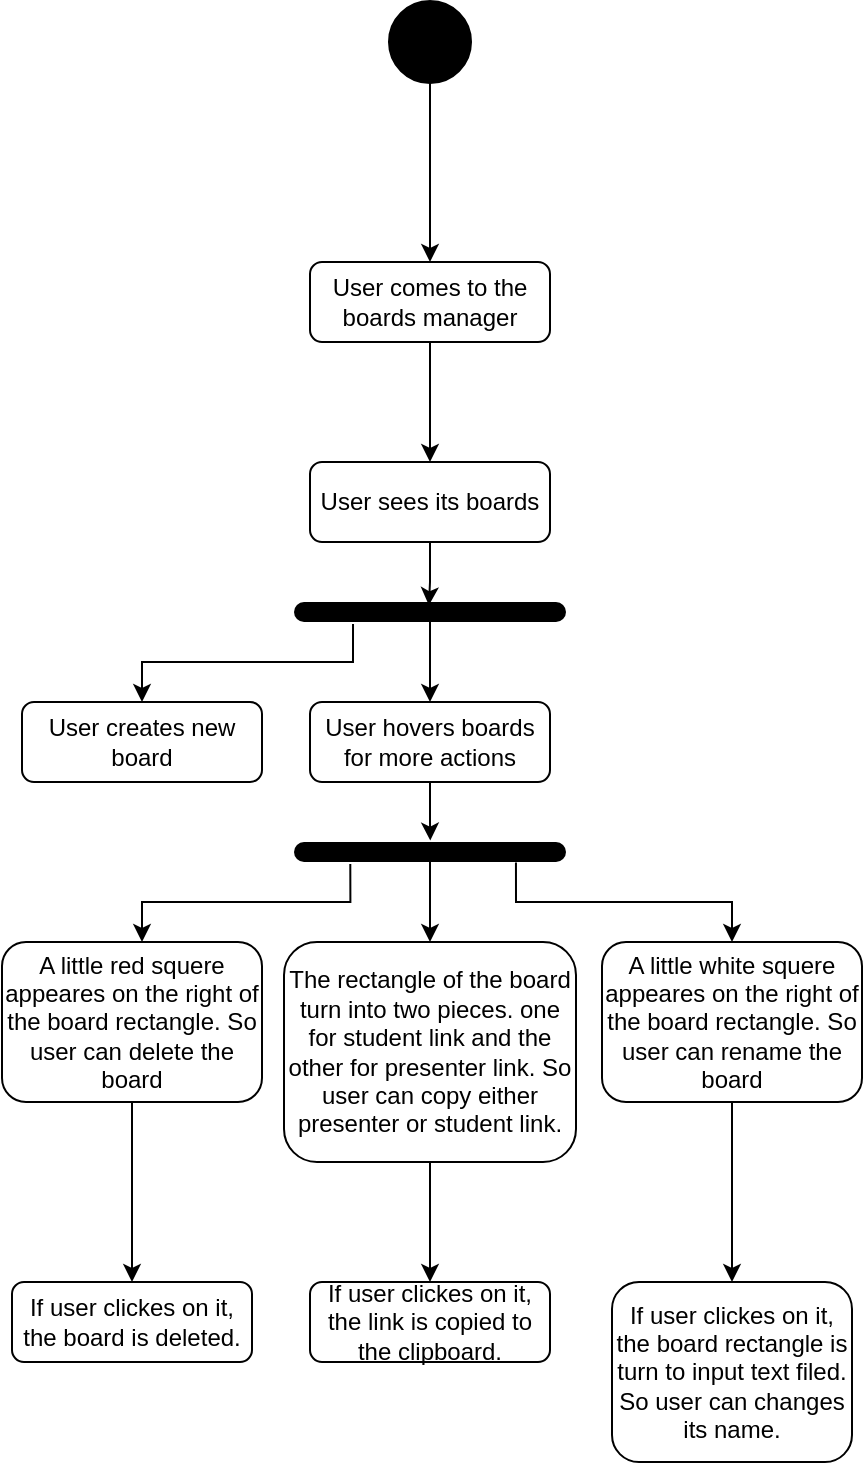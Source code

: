 <mxfile version="14.1.8" type="device"><diagram id="C5RBs43oDa-KdzZeNtuy" name="Page-1"><mxGraphModel dx="2370" dy="1375" grid="1" gridSize="10" guides="1" tooltips="1" connect="1" arrows="1" fold="1" page="1" pageScale="1" pageWidth="827" pageHeight="1169" math="0" shadow="0"><root><mxCell id="WIyWlLk6GJQsqaUBKTNV-0"/><mxCell id="WIyWlLk6GJQsqaUBKTNV-1" parent="WIyWlLk6GJQsqaUBKTNV-0"/><mxCell id="6yIeplGSRIBN6duUyjG--3" style="edgeStyle=orthogonalEdgeStyle;rounded=0;orthogonalLoop=1;jettySize=auto;html=1;entryX=0.5;entryY=0;entryDx=0;entryDy=0;" edge="1" parent="WIyWlLk6GJQsqaUBKTNV-1" source="WIyWlLk6GJQsqaUBKTNV-3" target="6yIeplGSRIBN6duUyjG--2"><mxGeometry relative="1" as="geometry"/></mxCell><mxCell id="WIyWlLk6GJQsqaUBKTNV-3" value="User comes to the boards manager" style="rounded=1;whiteSpace=wrap;html=1;fontSize=12;glass=0;strokeWidth=1;shadow=0;" parent="WIyWlLk6GJQsqaUBKTNV-1" vertex="1"><mxGeometry x="354" y="190" width="120" height="40" as="geometry"/></mxCell><mxCell id="6yIeplGSRIBN6duUyjG--1" style="edgeStyle=orthogonalEdgeStyle;rounded=0;orthogonalLoop=1;jettySize=auto;html=1;entryX=0.5;entryY=0;entryDx=0;entryDy=0;" edge="1" parent="WIyWlLk6GJQsqaUBKTNV-1" source="6yIeplGSRIBN6duUyjG--0" target="WIyWlLk6GJQsqaUBKTNV-3"><mxGeometry relative="1" as="geometry"/></mxCell><mxCell id="6yIeplGSRIBN6duUyjG--0" value="" style="shape=ellipse;html=1;fillColor=#000000;strokeWidth=2;verticalLabelPosition=bottom;verticalAlignment=top;perimeter=ellipsePerimeter;" vertex="1" parent="WIyWlLk6GJQsqaUBKTNV-1"><mxGeometry x="394" y="60" width="40" height="40" as="geometry"/></mxCell><mxCell id="6yIeplGSRIBN6duUyjG--9" style="edgeStyle=orthogonalEdgeStyle;rounded=0;orthogonalLoop=1;jettySize=auto;html=1;entryX=0.162;entryY=0.504;entryDx=0;entryDy=0;entryPerimeter=0;" edge="1" parent="WIyWlLk6GJQsqaUBKTNV-1" source="6yIeplGSRIBN6duUyjG--2" target="6yIeplGSRIBN6duUyjG--8"><mxGeometry relative="1" as="geometry"/></mxCell><mxCell id="6yIeplGSRIBN6duUyjG--2" value="User sees its boards" style="rounded=1;whiteSpace=wrap;html=1;fontSize=12;glass=0;strokeWidth=1;shadow=0;" vertex="1" parent="WIyWlLk6GJQsqaUBKTNV-1"><mxGeometry x="354" y="290" width="120" height="40" as="geometry"/></mxCell><mxCell id="6yIeplGSRIBN6duUyjG--13" style="edgeStyle=orthogonalEdgeStyle;rounded=0;orthogonalLoop=1;jettySize=auto;html=1;entryX=0.5;entryY=0;entryDx=0;entryDy=0;" edge="1" parent="WIyWlLk6GJQsqaUBKTNV-1" source="6yIeplGSRIBN6duUyjG--8" target="6yIeplGSRIBN6duUyjG--11"><mxGeometry relative="1" as="geometry"/></mxCell><mxCell id="6yIeplGSRIBN6duUyjG--8" value="" style="html=1;points=[];perimeter=orthogonalPerimeter;fillColor=#000000;strokeColor=none;direction=south;rounded=1;arcSize=50;strokeWidth=1;" vertex="1" parent="WIyWlLk6GJQsqaUBKTNV-1"><mxGeometry x="346" y="360" width="136" height="10" as="geometry"/></mxCell><mxCell id="6yIeplGSRIBN6duUyjG--20" style="edgeStyle=orthogonalEdgeStyle;rounded=0;orthogonalLoop=1;jettySize=auto;html=1;entryX=1.097;entryY=0.783;entryDx=0;entryDy=0;entryPerimeter=0;endArrow=none;endFill=0;startArrow=classic;startFill=1;" edge="1" parent="WIyWlLk6GJQsqaUBKTNV-1" source="6yIeplGSRIBN6duUyjG--10" target="6yIeplGSRIBN6duUyjG--8"><mxGeometry relative="1" as="geometry"><Array as="points"><mxPoint x="270" y="390"/><mxPoint x="375" y="390"/></Array></mxGeometry></mxCell><mxCell id="6yIeplGSRIBN6duUyjG--10" value="User creates new board" style="rounded=1;whiteSpace=wrap;html=1;fontSize=12;glass=0;strokeWidth=1;shadow=0;" vertex="1" parent="WIyWlLk6GJQsqaUBKTNV-1"><mxGeometry x="210" y="410" width="120" height="40" as="geometry"/></mxCell><mxCell id="6yIeplGSRIBN6duUyjG--22" style="edgeStyle=orthogonalEdgeStyle;rounded=0;orthogonalLoop=1;jettySize=auto;html=1;entryX=-0.072;entryY=0.499;entryDx=0;entryDy=0;entryPerimeter=0;startArrow=none;startFill=0;endArrow=classic;endFill=1;" edge="1" parent="WIyWlLk6GJQsqaUBKTNV-1" source="6yIeplGSRIBN6duUyjG--11" target="6yIeplGSRIBN6duUyjG--21"><mxGeometry relative="1" as="geometry"/></mxCell><mxCell id="6yIeplGSRIBN6duUyjG--11" value="User hovers boards for more actions" style="rounded=1;whiteSpace=wrap;html=1;fontSize=12;glass=0;strokeWidth=1;shadow=0;" vertex="1" parent="WIyWlLk6GJQsqaUBKTNV-1"><mxGeometry x="354" y="410" width="120" height="40" as="geometry"/></mxCell><mxCell id="6yIeplGSRIBN6duUyjG--30" style="edgeStyle=orthogonalEdgeStyle;rounded=0;orthogonalLoop=1;jettySize=auto;html=1;exitX=0.5;exitY=1;exitDx=0;exitDy=0;startArrow=none;startFill=0;endArrow=classic;endFill=1;" edge="1" parent="WIyWlLk6GJQsqaUBKTNV-1" source="6yIeplGSRIBN6duUyjG--12" target="6yIeplGSRIBN6duUyjG--29"><mxGeometry relative="1" as="geometry"/></mxCell><mxCell id="6yIeplGSRIBN6duUyjG--12" value="The rectangle of the board turn into two pieces. one for student link and the other for presenter link. So user can copy either presenter or student link." style="rounded=1;whiteSpace=wrap;html=1;fontSize=12;glass=0;strokeWidth=1;shadow=0;" vertex="1" parent="WIyWlLk6GJQsqaUBKTNV-1"><mxGeometry x="341" y="530" width="146" height="110" as="geometry"/></mxCell><mxCell id="6yIeplGSRIBN6duUyjG--23" style="edgeStyle=orthogonalEdgeStyle;rounded=0;orthogonalLoop=1;jettySize=auto;html=1;entryX=0.5;entryY=0;entryDx=0;entryDy=0;startArrow=none;startFill=0;endArrow=classic;endFill=1;" edge="1" parent="WIyWlLk6GJQsqaUBKTNV-1" source="6yIeplGSRIBN6duUyjG--21" target="6yIeplGSRIBN6duUyjG--12"><mxGeometry relative="1" as="geometry"/></mxCell><mxCell id="6yIeplGSRIBN6duUyjG--21" value="" style="html=1;points=[];perimeter=orthogonalPerimeter;fillColor=#000000;strokeColor=none;direction=south;rounded=1;arcSize=50;strokeWidth=1;" vertex="1" parent="WIyWlLk6GJQsqaUBKTNV-1"><mxGeometry x="346" y="480" width="136" height="10" as="geometry"/></mxCell><mxCell id="6yIeplGSRIBN6duUyjG--25" style="edgeStyle=orthogonalEdgeStyle;rounded=0;orthogonalLoop=1;jettySize=auto;html=1;entryX=1.1;entryY=0.793;entryDx=0;entryDy=0;entryPerimeter=0;startArrow=classic;startFill=1;endArrow=none;endFill=0;" edge="1" parent="WIyWlLk6GJQsqaUBKTNV-1" source="6yIeplGSRIBN6duUyjG--24" target="6yIeplGSRIBN6duUyjG--21"><mxGeometry relative="1" as="geometry"><Array as="points"><mxPoint x="270" y="510"/><mxPoint x="374" y="510"/></Array></mxGeometry></mxCell><mxCell id="6yIeplGSRIBN6duUyjG--28" style="edgeStyle=orthogonalEdgeStyle;rounded=0;orthogonalLoop=1;jettySize=auto;html=1;entryX=0.5;entryY=0;entryDx=0;entryDy=0;startArrow=none;startFill=0;endArrow=classic;endFill=1;" edge="1" parent="WIyWlLk6GJQsqaUBKTNV-1" source="6yIeplGSRIBN6duUyjG--24" target="6yIeplGSRIBN6duUyjG--26"><mxGeometry relative="1" as="geometry"/></mxCell><mxCell id="6yIeplGSRIBN6duUyjG--24" value="A little red squere appeares on the right of the board rectangle. So user can delete the board" style="rounded=1;whiteSpace=wrap;html=1;fontSize=12;glass=0;strokeWidth=1;shadow=0;" vertex="1" parent="WIyWlLk6GJQsqaUBKTNV-1"><mxGeometry x="200" y="530" width="130" height="80" as="geometry"/></mxCell><mxCell id="6yIeplGSRIBN6duUyjG--26" value="If user clickes on it, the board is deleted." style="rounded=1;whiteSpace=wrap;html=1;fontSize=12;glass=0;strokeWidth=1;shadow=0;" vertex="1" parent="WIyWlLk6GJQsqaUBKTNV-1"><mxGeometry x="205" y="700" width="120" height="40" as="geometry"/></mxCell><mxCell id="6yIeplGSRIBN6duUyjG--29" value="If user clickes on it, the link is copied to the clipboard." style="rounded=1;whiteSpace=wrap;html=1;fontSize=12;glass=0;strokeWidth=1;shadow=0;" vertex="1" parent="WIyWlLk6GJQsqaUBKTNV-1"><mxGeometry x="354" y="700" width="120" height="40" as="geometry"/></mxCell><mxCell id="6yIeplGSRIBN6duUyjG--32" style="edgeStyle=orthogonalEdgeStyle;rounded=0;orthogonalLoop=1;jettySize=auto;html=1;entryX=1.031;entryY=0.184;entryDx=0;entryDy=0;entryPerimeter=0;startArrow=classic;startFill=1;endArrow=none;endFill=0;" edge="1" parent="WIyWlLk6GJQsqaUBKTNV-1" source="6yIeplGSRIBN6duUyjG--31" target="6yIeplGSRIBN6duUyjG--21"><mxGeometry relative="1" as="geometry"><Array as="points"><mxPoint x="565" y="510"/><mxPoint x="457" y="510"/></Array></mxGeometry></mxCell><mxCell id="6yIeplGSRIBN6duUyjG--34" style="edgeStyle=orthogonalEdgeStyle;rounded=0;orthogonalLoop=1;jettySize=auto;html=1;entryX=0.5;entryY=0;entryDx=0;entryDy=0;startArrow=none;startFill=0;endArrow=classic;endFill=1;" edge="1" parent="WIyWlLk6GJQsqaUBKTNV-1" source="6yIeplGSRIBN6duUyjG--31" target="6yIeplGSRIBN6duUyjG--33"><mxGeometry relative="1" as="geometry"/></mxCell><mxCell id="6yIeplGSRIBN6duUyjG--31" value="A little white squere appeares on the right of the board rectangle. So user can rename the board" style="rounded=1;whiteSpace=wrap;html=1;fontSize=12;glass=0;strokeWidth=1;shadow=0;" vertex="1" parent="WIyWlLk6GJQsqaUBKTNV-1"><mxGeometry x="500" y="530" width="130" height="80" as="geometry"/></mxCell><mxCell id="6yIeplGSRIBN6duUyjG--33" value="If user clickes on it, the board rectangle is turn to input text filed. So user can changes its name." style="rounded=1;whiteSpace=wrap;html=1;fontSize=12;glass=0;strokeWidth=1;shadow=0;" vertex="1" parent="WIyWlLk6GJQsqaUBKTNV-1"><mxGeometry x="505" y="700" width="120" height="90" as="geometry"/></mxCell></root></mxGraphModel></diagram></mxfile>